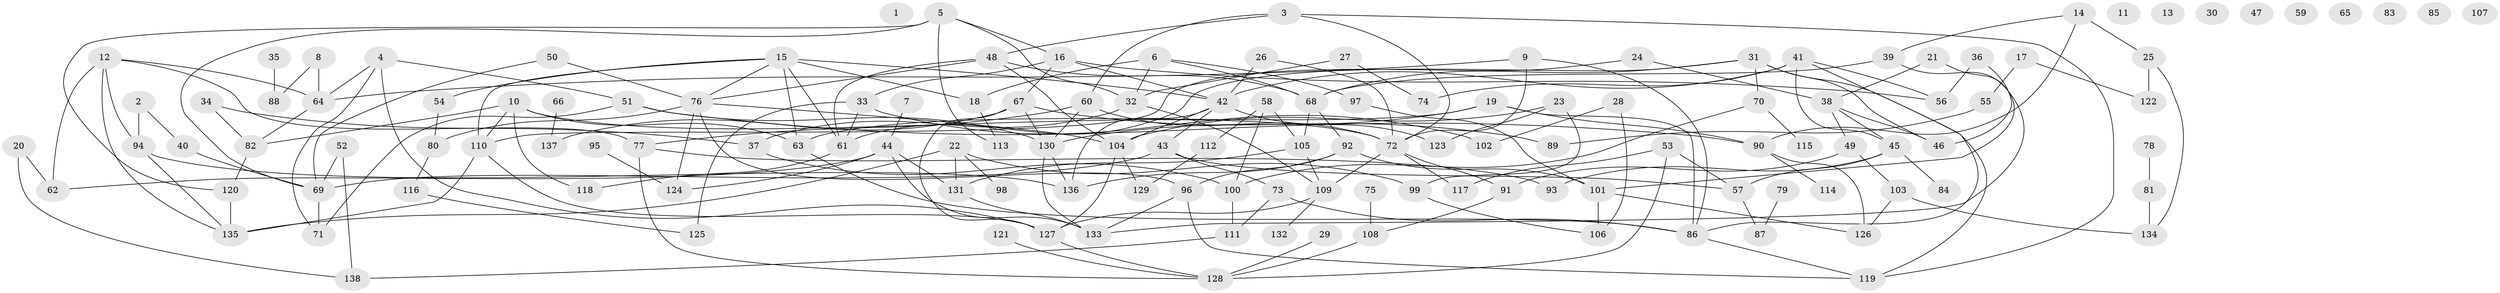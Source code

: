 // Generated by graph-tools (version 1.1) at 2025/13/03/09/25 04:13:12]
// undirected, 138 vertices, 211 edges
graph export_dot {
graph [start="1"]
  node [color=gray90,style=filled];
  1;
  2;
  3;
  4;
  5;
  6;
  7;
  8;
  9;
  10;
  11;
  12;
  13;
  14;
  15;
  16;
  17;
  18;
  19;
  20;
  21;
  22;
  23;
  24;
  25;
  26;
  27;
  28;
  29;
  30;
  31;
  32;
  33;
  34;
  35;
  36;
  37;
  38;
  39;
  40;
  41;
  42;
  43;
  44;
  45;
  46;
  47;
  48;
  49;
  50;
  51;
  52;
  53;
  54;
  55;
  56;
  57;
  58;
  59;
  60;
  61;
  62;
  63;
  64;
  65;
  66;
  67;
  68;
  69;
  70;
  71;
  72;
  73;
  74;
  75;
  76;
  77;
  78;
  79;
  80;
  81;
  82;
  83;
  84;
  85;
  86;
  87;
  88;
  89;
  90;
  91;
  92;
  93;
  94;
  95;
  96;
  97;
  98;
  99;
  100;
  101;
  102;
  103;
  104;
  105;
  106;
  107;
  108;
  109;
  110;
  111;
  112;
  113;
  114;
  115;
  116;
  117;
  118;
  119;
  120;
  121;
  122;
  123;
  124;
  125;
  126;
  127;
  128;
  129;
  130;
  131;
  132;
  133;
  134;
  135;
  136;
  137;
  138;
  2 -- 40;
  2 -- 94;
  3 -- 48;
  3 -- 60;
  3 -- 72;
  3 -- 119;
  4 -- 51;
  4 -- 64;
  4 -- 71;
  4 -- 127;
  5 -- 16;
  5 -- 32;
  5 -- 69;
  5 -- 113;
  5 -- 120;
  6 -- 18;
  6 -- 32;
  6 -- 68;
  6 -- 97;
  7 -- 44;
  8 -- 64;
  8 -- 88;
  9 -- 64;
  9 -- 72;
  9 -- 86;
  10 -- 63;
  10 -- 72;
  10 -- 82;
  10 -- 110;
  10 -- 118;
  12 -- 62;
  12 -- 64;
  12 -- 77;
  12 -- 94;
  12 -- 135;
  14 -- 25;
  14 -- 39;
  14 -- 90;
  15 -- 18;
  15 -- 42;
  15 -- 54;
  15 -- 61;
  15 -- 63;
  15 -- 76;
  15 -- 110;
  16 -- 33;
  16 -- 42;
  16 -- 56;
  16 -- 67;
  17 -- 55;
  17 -- 122;
  18 -- 113;
  19 -- 63;
  19 -- 86;
  19 -- 90;
  19 -- 130;
  20 -- 62;
  20 -- 138;
  21 -- 38;
  21 -- 101;
  22 -- 98;
  22 -- 99;
  22 -- 131;
  22 -- 135;
  23 -- 99;
  23 -- 104;
  23 -- 123;
  24 -- 38;
  24 -- 110;
  25 -- 122;
  25 -- 134;
  26 -- 42;
  26 -- 72;
  27 -- 32;
  27 -- 74;
  28 -- 102;
  28 -- 106;
  29 -- 128;
  31 -- 46;
  31 -- 61;
  31 -- 68;
  31 -- 70;
  31 -- 119;
  32 -- 37;
  32 -- 109;
  33 -- 61;
  33 -- 102;
  33 -- 125;
  34 -- 37;
  34 -- 82;
  35 -- 88;
  36 -- 46;
  36 -- 56;
  37 -- 100;
  38 -- 45;
  38 -- 46;
  38 -- 49;
  39 -- 68;
  39 -- 133;
  40 -- 69;
  41 -- 42;
  41 -- 45;
  41 -- 56;
  41 -- 74;
  41 -- 86;
  42 -- 43;
  42 -- 104;
  42 -- 123;
  42 -- 136;
  43 -- 57;
  43 -- 69;
  43 -- 73;
  44 -- 62;
  44 -- 124;
  44 -- 131;
  44 -- 133;
  45 -- 57;
  45 -- 84;
  45 -- 93;
  48 -- 61;
  48 -- 68;
  48 -- 76;
  48 -- 104;
  49 -- 91;
  49 -- 103;
  50 -- 69;
  50 -- 76;
  51 -- 71;
  51 -- 90;
  51 -- 130;
  52 -- 69;
  52 -- 138;
  53 -- 57;
  53 -- 117;
  53 -- 128;
  54 -- 80;
  55 -- 89;
  57 -- 87;
  58 -- 100;
  58 -- 105;
  58 -- 112;
  60 -- 72;
  60 -- 77;
  60 -- 130;
  61 -- 118;
  63 -- 86;
  64 -- 82;
  66 -- 137;
  67 -- 89;
  67 -- 127;
  67 -- 130;
  67 -- 137;
  68 -- 92;
  68 -- 105;
  69 -- 71;
  70 -- 100;
  70 -- 115;
  72 -- 91;
  72 -- 109;
  72 -- 117;
  73 -- 86;
  73 -- 111;
  75 -- 108;
  76 -- 80;
  76 -- 96;
  76 -- 104;
  76 -- 124;
  77 -- 93;
  77 -- 128;
  78 -- 81;
  79 -- 87;
  80 -- 116;
  81 -- 134;
  82 -- 120;
  86 -- 119;
  90 -- 114;
  90 -- 126;
  91 -- 108;
  92 -- 96;
  92 -- 101;
  92 -- 136;
  94 -- 135;
  94 -- 136;
  95 -- 124;
  96 -- 119;
  96 -- 133;
  97 -- 101;
  99 -- 106;
  100 -- 111;
  101 -- 106;
  101 -- 126;
  103 -- 126;
  103 -- 134;
  104 -- 127;
  104 -- 129;
  105 -- 109;
  105 -- 131;
  108 -- 128;
  109 -- 127;
  109 -- 132;
  110 -- 127;
  110 -- 135;
  111 -- 138;
  112 -- 129;
  116 -- 125;
  120 -- 135;
  121 -- 128;
  127 -- 128;
  130 -- 133;
  130 -- 136;
  131 -- 133;
}
